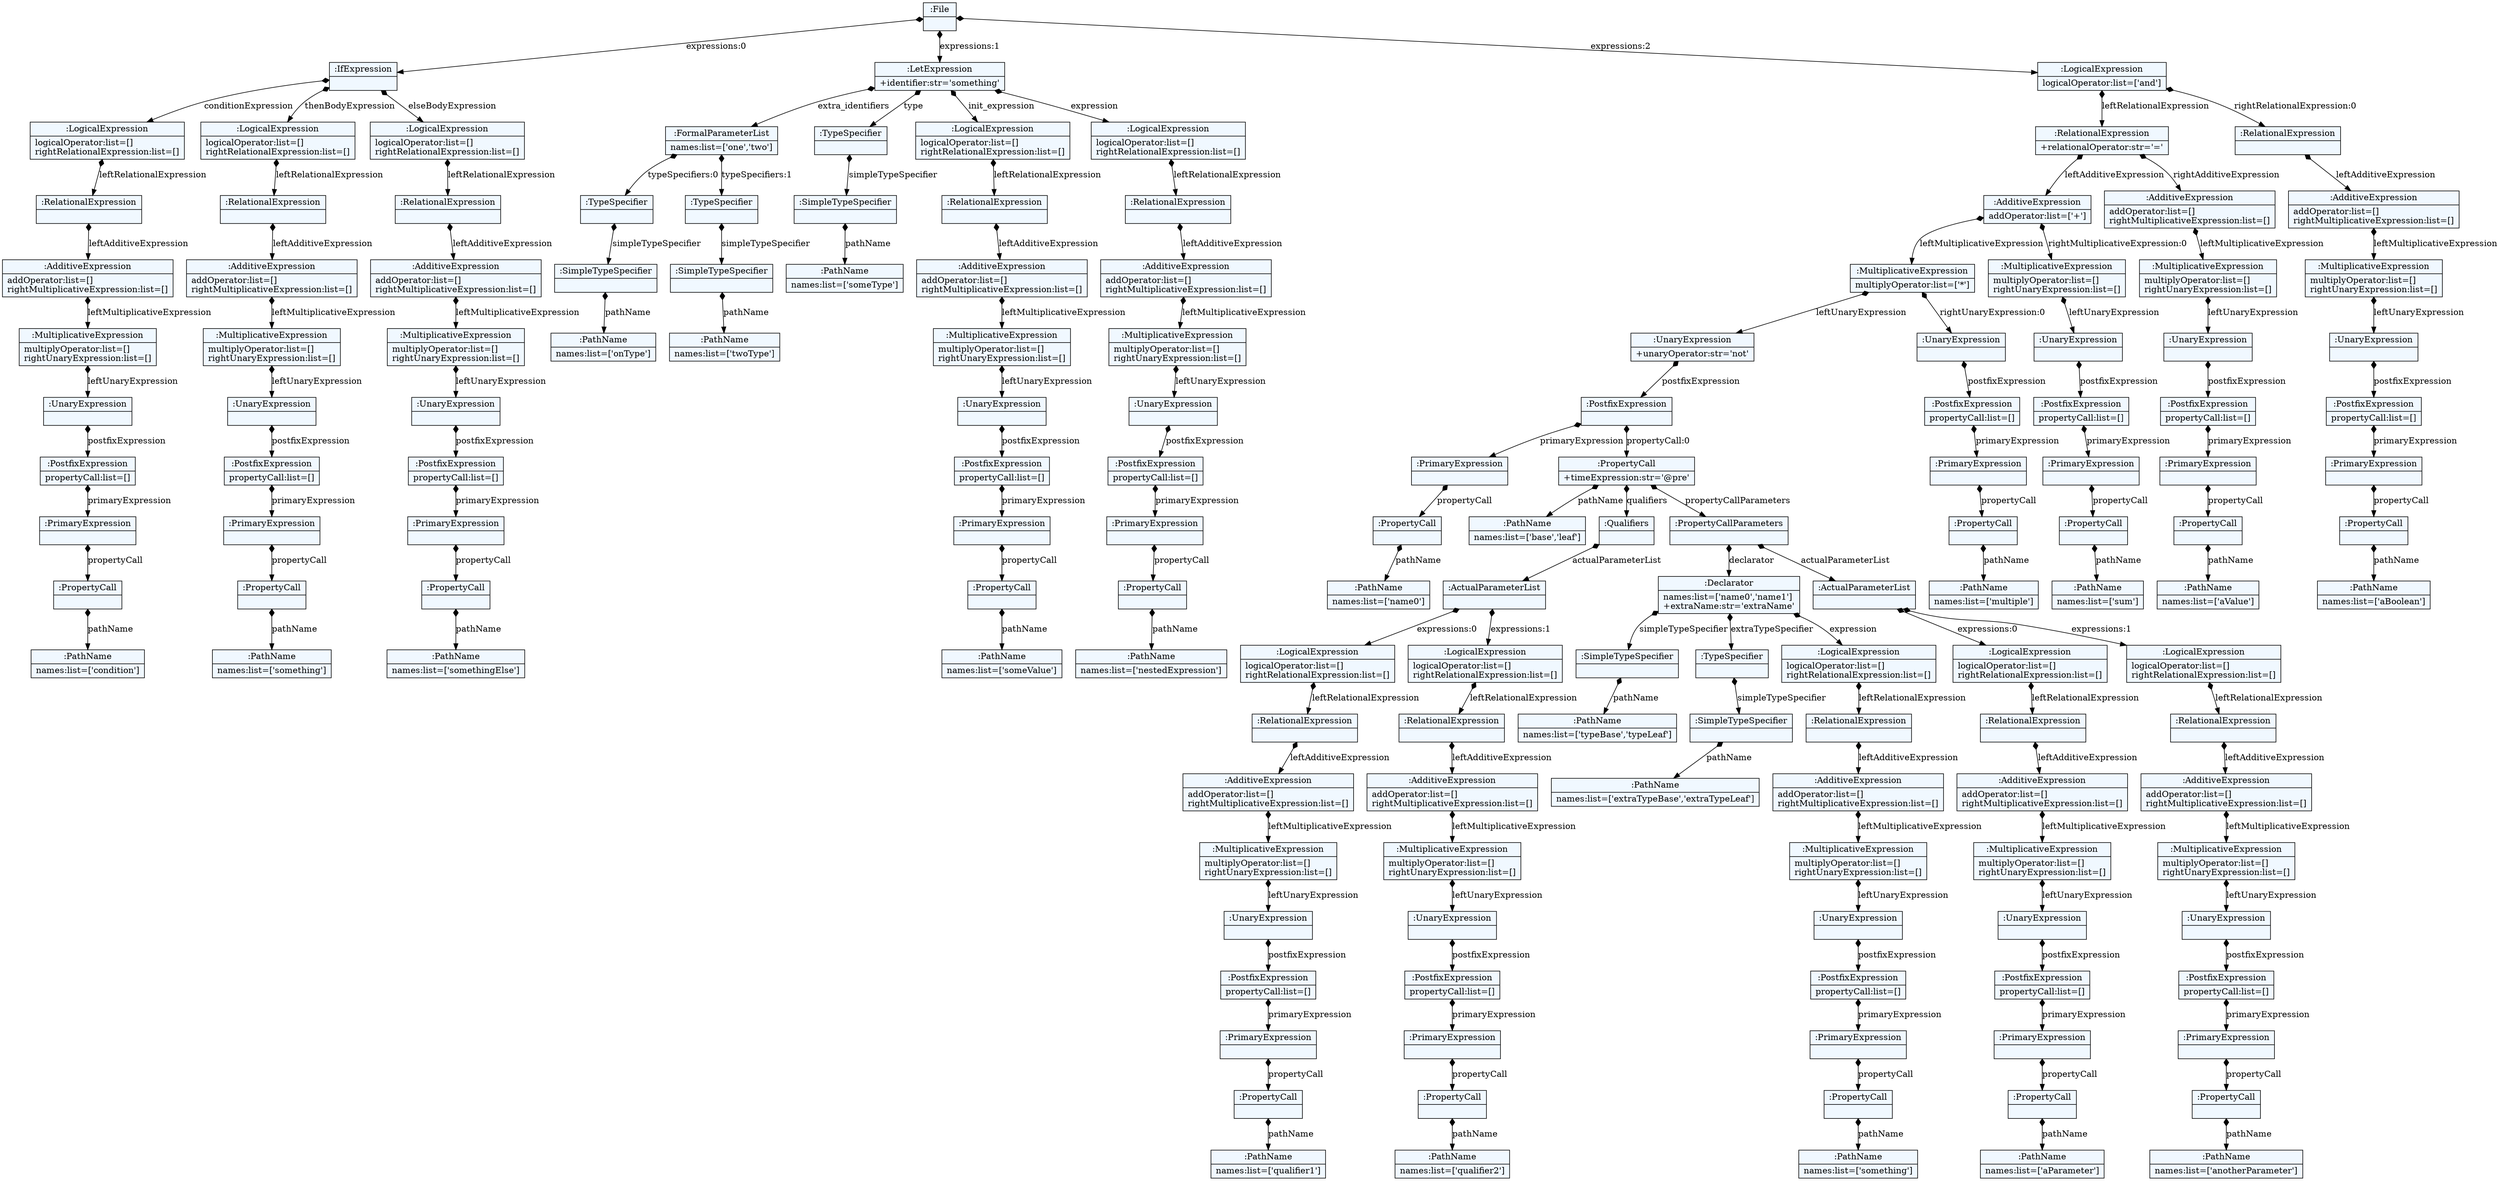 
    digraph xtext {
    fontname = "Bitstream Vera Sans"
    fontsize = 8
    node[
        shape=record,
        style=filled,
        fillcolor=aliceblue
    ]
    nodesep = 0.3
    edge[dir=black,arrowtail=empty]


41925776 -> 41924848 [label="expressions:0" arrowtail=diamond dir=both]
41924848 -> 41848624 [label="conditionExpression" arrowtail=diamond dir=both]
41848624 -> 41845488 [label="leftRelationalExpression" arrowtail=diamond dir=both]
41845488 -> 41848368 [label="leftAdditiveExpression" arrowtail=diamond dir=both]
41848368 -> 41847536 [label="leftMultiplicativeExpression" arrowtail=diamond dir=both]
41847536 -> 41848784 [label="leftUnaryExpression" arrowtail=diamond dir=both]
41848784 -> 41846480 [label="postfixExpression" arrowtail=diamond dir=both]
41846480 -> 41845520 [label="primaryExpression" arrowtail=diamond dir=both]
41845520 -> 41846992 [label="propertyCall" arrowtail=diamond dir=both]
41846992 -> 41847600 [label="pathName" arrowtail=diamond dir=both]
41847600[label="{:PathName|names:list=['condition']\l}"]
41846992[label="{:PropertyCall|}"]
41845520[label="{:PrimaryExpression|}"]
41846480[label="{:PostfixExpression|propertyCall:list=[]\l}"]
41848784[label="{:UnaryExpression|}"]
41847536[label="{:MultiplicativeExpression|multiplyOperator:list=[]\lrightUnaryExpression:list=[]\l}"]
41848368[label="{:AdditiveExpression|addOperator:list=[]\lrightMultiplicativeExpression:list=[]\l}"]
41845488[label="{:RelationalExpression|}"]
41848624[label="{:LogicalExpression|logicalOperator:list=[]\lrightRelationalExpression:list=[]\l}"]
41924848 -> 41846800 [label="thenBodyExpression" arrowtail=diamond dir=both]
41846800 -> 41846448 [label="leftRelationalExpression" arrowtail=diamond dir=both]
41846448 -> 41846928 [label="leftAdditiveExpression" arrowtail=diamond dir=both]
41846928 -> 41846064 [label="leftMultiplicativeExpression" arrowtail=diamond dir=both]
41846064 -> 41846032 [label="leftUnaryExpression" arrowtail=diamond dir=both]
41846032 -> 41847408 [label="postfixExpression" arrowtail=diamond dir=both]
41847408 -> 41848336 [label="primaryExpression" arrowtail=diamond dir=both]
41848336 -> 42050768 [label="propertyCall" arrowtail=diamond dir=both]
42050768 -> 42050384 [label="pathName" arrowtail=diamond dir=both]
42050384[label="{:PathName|names:list=['something']\l}"]
42050768[label="{:PropertyCall|}"]
41848336[label="{:PrimaryExpression|}"]
41847408[label="{:PostfixExpression|propertyCall:list=[]\l}"]
41846032[label="{:UnaryExpression|}"]
41846064[label="{:MultiplicativeExpression|multiplyOperator:list=[]\lrightUnaryExpression:list=[]\l}"]
41846928[label="{:AdditiveExpression|addOperator:list=[]\lrightMultiplicativeExpression:list=[]\l}"]
41846448[label="{:RelationalExpression|}"]
41846800[label="{:LogicalExpression|logicalOperator:list=[]\lrightRelationalExpression:list=[]\l}"]
41924848 -> 41846128 [label="elseBodyExpression" arrowtail=diamond dir=both]
41846128 -> 41847696 [label="leftRelationalExpression" arrowtail=diamond dir=both]
41847696 -> 41846000 [label="leftAdditiveExpression" arrowtail=diamond dir=both]
41846000 -> 41846832 [label="leftMultiplicativeExpression" arrowtail=diamond dir=both]
41846832 -> 41848656 [label="leftUnaryExpression" arrowtail=diamond dir=both]
41848656 -> 42049840 [label="postfixExpression" arrowtail=diamond dir=both]
42049840 -> 42050832 [label="primaryExpression" arrowtail=diamond dir=both]
42050832 -> 42050512 [label="propertyCall" arrowtail=diamond dir=both]
42050512 -> 41925488 [label="pathName" arrowtail=diamond dir=both]
41925488[label="{:PathName|names:list=['somethingElse']\l}"]
42050512[label="{:PropertyCall|}"]
42050832[label="{:PrimaryExpression|}"]
42049840[label="{:PostfixExpression|propertyCall:list=[]\l}"]
41848656[label="{:UnaryExpression|}"]
41846832[label="{:MultiplicativeExpression|multiplyOperator:list=[]\lrightUnaryExpression:list=[]\l}"]
41846000[label="{:AdditiveExpression|addOperator:list=[]\lrightMultiplicativeExpression:list=[]\l}"]
41847696[label="{:RelationalExpression|}"]
41846128[label="{:LogicalExpression|logicalOperator:list=[]\lrightRelationalExpression:list=[]\l}"]
41924848[label="{:IfExpression|}"]
41925776 -> 41848432 [label="expressions:1" arrowtail=diamond dir=both]
41848432 -> 41845936 [label="extra_identifiers" arrowtail=diamond dir=both]
41845936 -> 41848304 [label="typeSpecifiers:0" arrowtail=diamond dir=both]
41848304 -> 41848400 [label="simpleTypeSpecifier" arrowtail=diamond dir=both]
41848400 -> 41922608 [label="pathName" arrowtail=diamond dir=both]
41922608[label="{:PathName|names:list=['onType']\l}"]
41848400[label="{:SimpleTypeSpecifier|}"]
41848304[label="{:TypeSpecifier|}"]
41845936 -> 41847824 [label="typeSpecifiers:1" arrowtail=diamond dir=both]
41847824 -> 41923216 [label="simpleTypeSpecifier" arrowtail=diamond dir=both]
41923216 -> 42051312 [label="pathName" arrowtail=diamond dir=both]
42051312[label="{:PathName|names:list=['twoType']\l}"]
41923216[label="{:SimpleTypeSpecifier|}"]
41847824[label="{:TypeSpecifier|}"]
41845936[label="{:FormalParameterList|names:list=['one','two']\l}"]
41848432 -> 41847440 [label="type" arrowtail=diamond dir=both]
41847440 -> 41922992 [label="simpleTypeSpecifier" arrowtail=diamond dir=both]
41922992 -> 42050064 [label="pathName" arrowtail=diamond dir=both]
42050064[label="{:PathName|names:list=['someType']\l}"]
41922992[label="{:SimpleTypeSpecifier|}"]
41847440[label="{:TypeSpecifier|}"]
41848432 -> 41846512 [label="init_expression" arrowtail=diamond dir=both]
41846512 -> 41923184 [label="leftRelationalExpression" arrowtail=diamond dir=both]
41923184 -> 42050928 [label="leftAdditiveExpression" arrowtail=diamond dir=both]
42050928 -> 42050224 [label="leftMultiplicativeExpression" arrowtail=diamond dir=both]
42050224 -> 42050352 [label="leftUnaryExpression" arrowtail=diamond dir=both]
42050352 -> 42049616 [label="postfixExpression" arrowtail=diamond dir=both]
42049616 -> 42053008 [label="primaryExpression" arrowtail=diamond dir=both]
42053008 -> 42052016 [label="propertyCall" arrowtail=diamond dir=both]
42052016 -> 42051984 [label="pathName" arrowtail=diamond dir=both]
42051984[label="{:PathName|names:list=['someValue']\l}"]
42052016[label="{:PropertyCall|}"]
42053008[label="{:PrimaryExpression|}"]
42049616[label="{:PostfixExpression|propertyCall:list=[]\l}"]
42050352[label="{:UnaryExpression|}"]
42050224[label="{:MultiplicativeExpression|multiplyOperator:list=[]\lrightUnaryExpression:list=[]\l}"]
42050928[label="{:AdditiveExpression|addOperator:list=[]\lrightMultiplicativeExpression:list=[]\l}"]
41923184[label="{:RelationalExpression|}"]
41846512[label="{:LogicalExpression|logicalOperator:list=[]\lrightRelationalExpression:list=[]\l}"]
41848432 -> 41845456 [label="expression" arrowtail=diamond dir=both]
41845456 -> 42050800 [label="leftRelationalExpression" arrowtail=diamond dir=both]
42050800 -> 42049584 [label="leftAdditiveExpression" arrowtail=diamond dir=both]
42049584 -> 42049680 [label="leftMultiplicativeExpression" arrowtail=diamond dir=both]
42049680 -> 42052848 [label="leftUnaryExpression" arrowtail=diamond dir=both]
42052848 -> 42051856 [label="postfixExpression" arrowtail=diamond dir=both]
42051856 -> 42052880 [label="primaryExpression" arrowtail=diamond dir=both]
42052880 -> 42052080 [label="propertyCall" arrowtail=diamond dir=both]
42052080 -> 41997584 [label="pathName" arrowtail=diamond dir=both]
41997584[label="{:PathName|names:list=['nestedExpression']\l}"]
42052080[label="{:PropertyCall|}"]
42052880[label="{:PrimaryExpression|}"]
42051856[label="{:PostfixExpression|propertyCall:list=[]\l}"]
42052848[label="{:UnaryExpression|}"]
42049680[label="{:MultiplicativeExpression|multiplyOperator:list=[]\lrightUnaryExpression:list=[]\l}"]
42049584[label="{:AdditiveExpression|addOperator:list=[]\lrightMultiplicativeExpression:list=[]\l}"]
42050800[label="{:RelationalExpression|}"]
41845456[label="{:LogicalExpression|logicalOperator:list=[]\lrightRelationalExpression:list=[]\l}"]
41848432[label="{:LetExpression|+identifier:str='something'\l}"]
41925776 -> 41845840 [label="expressions:2" arrowtail=diamond dir=both]
41845840 -> 42050256 [label="leftRelationalExpression" arrowtail=diamond dir=both]
42050256 -> 42049776 [label="leftAdditiveExpression" arrowtail=diamond dir=both]
42049776 -> 42050416 [label="leftMultiplicativeExpression" arrowtail=diamond dir=both]
42050416 -> 42052560 [label="leftUnaryExpression" arrowtail=diamond dir=both]
42052560 -> 39515248 [label="postfixExpression" arrowtail=diamond dir=both]
39515248 -> 41997392 [label="primaryExpression" arrowtail=diamond dir=both]
41997392 -> 41998800 [label="propertyCall" arrowtail=diamond dir=both]
41998800 -> 41998000 [label="pathName" arrowtail=diamond dir=both]
41998000[label="{:PathName|names:list=['name0']\l}"]
41998800[label="{:PropertyCall|}"]
41997392[label="{:PrimaryExpression|}"]
39515248 -> 42052048 [label="propertyCall:0" arrowtail=diamond dir=both]
42052048 -> 41997872 [label="pathName" arrowtail=diamond dir=both]
41997872[label="{:PathName|names:list=['base','leaf']\l}"]
42052048 -> 42000016 [label="qualifiers" arrowtail=diamond dir=both]
42000016 -> 41999184 [label="actualParameterList" arrowtail=diamond dir=both]
41999184 -> 41997072 [label="expressions:0" arrowtail=diamond dir=both]
41997072 -> 41997328 [label="leftRelationalExpression" arrowtail=diamond dir=both]
41997328 -> 41998960 [label="leftAdditiveExpression" arrowtail=diamond dir=both]
41998960 -> 41996560 [label="leftMultiplicativeExpression" arrowtail=diamond dir=both]
41996560 -> 41997552 [label="leftUnaryExpression" arrowtail=diamond dir=both]
41997552 -> 41997104 [label="postfixExpression" arrowtail=diamond dir=both]
41997104 -> 41999376 [label="primaryExpression" arrowtail=diamond dir=both]
41999376 -> 41959760 [label="propertyCall" arrowtail=diamond dir=both]
41959760 -> 41960656 [label="pathName" arrowtail=diamond dir=both]
41960656[label="{:PathName|names:list=['qualifier1']\l}"]
41959760[label="{:PropertyCall|}"]
41999376[label="{:PrimaryExpression|}"]
41997104[label="{:PostfixExpression|propertyCall:list=[]\l}"]
41997552[label="{:UnaryExpression|}"]
41996560[label="{:MultiplicativeExpression|multiplyOperator:list=[]\lrightUnaryExpression:list=[]\l}"]
41998960[label="{:AdditiveExpression|addOperator:list=[]\lrightMultiplicativeExpression:list=[]\l}"]
41997328[label="{:RelationalExpression|}"]
41997072[label="{:LogicalExpression|logicalOperator:list=[]\lrightRelationalExpression:list=[]\l}"]
41999184 -> 41998544 [label="expressions:1" arrowtail=diamond dir=both]
41998544 -> 41997008 [label="leftRelationalExpression" arrowtail=diamond dir=both]
41997008 -> 42000272 [label="leftAdditiveExpression" arrowtail=diamond dir=both]
42000272 -> 41998704 [label="leftMultiplicativeExpression" arrowtail=diamond dir=both]
41998704 -> 41998768 [label="leftUnaryExpression" arrowtail=diamond dir=both]
41998768 -> 41960688 [label="postfixExpression" arrowtail=diamond dir=both]
41960688 -> 41961936 [label="primaryExpression" arrowtail=diamond dir=both]
41961936 -> 41962544 [label="propertyCall" arrowtail=diamond dir=both]
41962544 -> 41961520 [label="pathName" arrowtail=diamond dir=both]
41961520[label="{:PathName|names:list=['qualifier2']\l}"]
41962544[label="{:PropertyCall|}"]
41961936[label="{:PrimaryExpression|}"]
41960688[label="{:PostfixExpression|propertyCall:list=[]\l}"]
41998768[label="{:UnaryExpression|}"]
41998704[label="{:MultiplicativeExpression|multiplyOperator:list=[]\lrightUnaryExpression:list=[]\l}"]
42000272[label="{:AdditiveExpression|addOperator:list=[]\lrightMultiplicativeExpression:list=[]\l}"]
41997008[label="{:RelationalExpression|}"]
41998544[label="{:LogicalExpression|logicalOperator:list=[]\lrightRelationalExpression:list=[]\l}"]
41999184[label="{:ActualParameterList|}"]
42000016[label="{:Qualifiers|}"]
42052048 -> 41998384 [label="propertyCallParameters" arrowtail=diamond dir=both]
41998384 -> 41999920 [label="declarator" arrowtail=diamond dir=both]
41999920 -> 41997040 [label="simpleTypeSpecifier" arrowtail=diamond dir=both]
41997040 -> 41999664 [label="pathName" arrowtail=diamond dir=both]
41999664[label="{:PathName|names:list=['typeBase','typeLeaf']\l}"]
41997040[label="{:SimpleTypeSpecifier|}"]
41999920 -> 41998096 [label="extraTypeSpecifier" arrowtail=diamond dir=both]
41998096 -> 41997360 [label="simpleTypeSpecifier" arrowtail=diamond dir=both]
41997360 -> 41959728 [label="pathName" arrowtail=diamond dir=both]
41959728[label="{:PathName|names:list=['extraTypeBase','extraTypeLeaf']\l}"]
41997360[label="{:SimpleTypeSpecifier|}"]
41998096[label="{:TypeSpecifier|}"]
41999920 -> 41996912 [label="expression" arrowtail=diamond dir=both]
41996912 -> 41960976 [label="leftRelationalExpression" arrowtail=diamond dir=both]
41960976 -> 41961648 [label="leftAdditiveExpression" arrowtail=diamond dir=both]
41961648 -> 41959856 [label="leftMultiplicativeExpression" arrowtail=diamond dir=both]
41959856 -> 41961392 [label="leftUnaryExpression" arrowtail=diamond dir=both]
41961392 -> 41963088 [label="postfixExpression" arrowtail=diamond dir=both]
41963088 -> 41961968 [label="primaryExpression" arrowtail=diamond dir=both]
41961968 -> 41961456 [label="propertyCall" arrowtail=diamond dir=both]
41961456 -> 41960592 [label="pathName" arrowtail=diamond dir=both]
41960592[label="{:PathName|names:list=['something']\l}"]
41961456[label="{:PropertyCall|}"]
41961968[label="{:PrimaryExpression|}"]
41963088[label="{:PostfixExpression|propertyCall:list=[]\l}"]
41961392[label="{:UnaryExpression|}"]
41959856[label="{:MultiplicativeExpression|multiplyOperator:list=[]\lrightUnaryExpression:list=[]\l}"]
41961648[label="{:AdditiveExpression|addOperator:list=[]\lrightMultiplicativeExpression:list=[]\l}"]
41960976[label="{:RelationalExpression|}"]
41996912[label="{:LogicalExpression|logicalOperator:list=[]\lrightRelationalExpression:list=[]\l}"]
41999920[label="{:Declarator|names:list=['name0','name1']\l+extraName:str='extraName'\l}"]
41998384 -> 41997680 [label="actualParameterList" arrowtail=diamond dir=both]
41997680 -> 41999952 [label="expressions:0" arrowtail=diamond dir=both]
41999952 -> 41961616 [label="leftRelationalExpression" arrowtail=diamond dir=both]
41961616 -> 41959920 [label="leftAdditiveExpression" arrowtail=diamond dir=both]
41959920 -> 41962512 [label="leftMultiplicativeExpression" arrowtail=diamond dir=both]
41962512 -> 41961488 [label="leftUnaryExpression" arrowtail=diamond dir=both]
41961488 -> 41960528 [label="postfixExpression" arrowtail=diamond dir=both]
41960528 -> 41960176 [label="primaryExpression" arrowtail=diamond dir=both]
41960176 -> 41961296 [label="propertyCall" arrowtail=diamond dir=both]
41961296 -> 41963056 [label="pathName" arrowtail=diamond dir=both]
41963056[label="{:PathName|names:list=['aParameter']\l}"]
41961296[label="{:PropertyCall|}"]
41960176[label="{:PrimaryExpression|}"]
41960528[label="{:PostfixExpression|propertyCall:list=[]\l}"]
41961488[label="{:UnaryExpression|}"]
41962512[label="{:MultiplicativeExpression|multiplyOperator:list=[]\lrightUnaryExpression:list=[]\l}"]
41959920[label="{:AdditiveExpression|addOperator:list=[]\lrightMultiplicativeExpression:list=[]\l}"]
41961616[label="{:RelationalExpression|}"]
41999952[label="{:LogicalExpression|logicalOperator:list=[]\lrightRelationalExpression:list=[]\l}"]
41997680 -> 41960272 [label="expressions:1" arrowtail=diamond dir=both]
41960272 -> 41959696 [label="leftRelationalExpression" arrowtail=diamond dir=both]
41959696 -> 41962128 [label="leftAdditiveExpression" arrowtail=diamond dir=both]
41962128 -> 41961136 [label="leftMultiplicativeExpression" arrowtail=diamond dir=both]
41961136 -> 41959888 [label="leftUnaryExpression" arrowtail=diamond dir=both]
41959888 -> 41963248 [label="postfixExpression" arrowtail=diamond dir=both]
41963248 -> 41961552 [label="primaryExpression" arrowtail=diamond dir=both]
41961552 -> 42091120 [label="propertyCall" arrowtail=diamond dir=both]
42091120 -> 42090608 [label="pathName" arrowtail=diamond dir=both]
42090608[label="{:PathName|names:list=['anotherParameter']\l}"]
42091120[label="{:PropertyCall|}"]
41961552[label="{:PrimaryExpression|}"]
41963248[label="{:PostfixExpression|propertyCall:list=[]\l}"]
41959888[label="{:UnaryExpression|}"]
41961136[label="{:MultiplicativeExpression|multiplyOperator:list=[]\lrightUnaryExpression:list=[]\l}"]
41962128[label="{:AdditiveExpression|addOperator:list=[]\lrightMultiplicativeExpression:list=[]\l}"]
41959696[label="{:RelationalExpression|}"]
41960272[label="{:LogicalExpression|logicalOperator:list=[]\lrightRelationalExpression:list=[]\l}"]
41997680[label="{:ActualParameterList|}"]
41998384[label="{:PropertyCallParameters|}"]
42052048[label="{:PropertyCall|+timeExpression:str='@pre'\l}"]
39515248[label="{:PostfixExpression|}"]
42052560[label="{:UnaryExpression|+unaryOperator:str='not'\l}"]
42050416 -> 42053520 [label="rightUnaryExpression:0" arrowtail=diamond dir=both]
42053520 -> 41999984 [label="postfixExpression" arrowtail=diamond dir=both]
41999984 -> 41999600 [label="primaryExpression" arrowtail=diamond dir=both]
41999600 -> 41961840 [label="propertyCall" arrowtail=diamond dir=both]
41961840 -> 41963120 [label="pathName" arrowtail=diamond dir=both]
41963120[label="{:PathName|names:list=['multiple']\l}"]
41961840[label="{:PropertyCall|}"]
41999600[label="{:PrimaryExpression|}"]
41999984[label="{:PostfixExpression|propertyCall:list=[]\l}"]
42053520[label="{:UnaryExpression|}"]
42050416[label="{:MultiplicativeExpression|multiplyOperator:list=['*']\l}"]
42049776 -> 41997712 [label="rightMultiplicativeExpression:0" arrowtail=diamond dir=both]
41997712 -> 41997744 [label="leftUnaryExpression" arrowtail=diamond dir=both]
41997744 -> 42053456 [label="postfixExpression" arrowtail=diamond dir=both]
42053456 -> 41963440 [label="primaryExpression" arrowtail=diamond dir=both]
41963440 -> 41960336 [label="propertyCall" arrowtail=diamond dir=both]
41960336 -> 41959472 [label="pathName" arrowtail=diamond dir=both]
41959472[label="{:PathName|names:list=['sum']\l}"]
41960336[label="{:PropertyCall|}"]
41963440[label="{:PrimaryExpression|}"]
42053456[label="{:PostfixExpression|propertyCall:list=[]\l}"]
41997744[label="{:UnaryExpression|}"]
41997712[label="{:MultiplicativeExpression|multiplyOperator:list=[]\lrightUnaryExpression:list=[]\l}"]
42049776[label="{:AdditiveExpression|addOperator:list=['+']\l}"]
42050256 -> 42053392 [label="rightAdditiveExpression" arrowtail=diamond dir=both]
42053392 -> 42052784 [label="leftMultiplicativeExpression" arrowtail=diamond dir=both]
42052784 -> 41998032 [label="leftUnaryExpression" arrowtail=diamond dir=both]
41998032 -> 41961808 [label="postfixExpression" arrowtail=diamond dir=both]
41961808 -> 41962320 [label="primaryExpression" arrowtail=diamond dir=both]
41962320 -> 42091056 [label="propertyCall" arrowtail=diamond dir=both]
42091056 -> 42090576 [label="pathName" arrowtail=diamond dir=both]
42090576[label="{:PathName|names:list=['aValue']\l}"]
42091056[label="{:PropertyCall|}"]
41962320[label="{:PrimaryExpression|}"]
41961808[label="{:PostfixExpression|propertyCall:list=[]\l}"]
41998032[label="{:UnaryExpression|}"]
42052784[label="{:MultiplicativeExpression|multiplyOperator:list=[]\lrightUnaryExpression:list=[]\l}"]
42053392[label="{:AdditiveExpression|addOperator:list=[]\lrightMultiplicativeExpression:list=[]\l}"]
42050256[label="{:RelationalExpression|+relationalOperator:str='='\l}"]
41845840 -> 42050096 [label="rightRelationalExpression:0" arrowtail=diamond dir=both]
42050096 -> 42049744 [label="leftAdditiveExpression" arrowtail=diamond dir=both]
42049744 -> 41997232 [label="leftMultiplicativeExpression" arrowtail=diamond dir=both]
41997232 -> 41960048 [label="leftUnaryExpression" arrowtail=diamond dir=both]
41960048 -> 42090960 [label="postfixExpression" arrowtail=diamond dir=both]
42090960 -> 42090672 [label="primaryExpression" arrowtail=diamond dir=both]
42090672 -> 42090800 [label="propertyCall" arrowtail=diamond dir=both]
42090800 -> 42091216 [label="pathName" arrowtail=diamond dir=both]
42091216[label="{:PathName|names:list=['aBoolean']\l}"]
42090800[label="{:PropertyCall|}"]
42090672[label="{:PrimaryExpression|}"]
42090960[label="{:PostfixExpression|propertyCall:list=[]\l}"]
41960048[label="{:UnaryExpression|}"]
41997232[label="{:MultiplicativeExpression|multiplyOperator:list=[]\lrightUnaryExpression:list=[]\l}"]
42049744[label="{:AdditiveExpression|addOperator:list=[]\lrightMultiplicativeExpression:list=[]\l}"]
42050096[label="{:RelationalExpression|}"]
41845840[label="{:LogicalExpression|logicalOperator:list=['and']\l}"]
41925776[label="{:File|}"]

}
